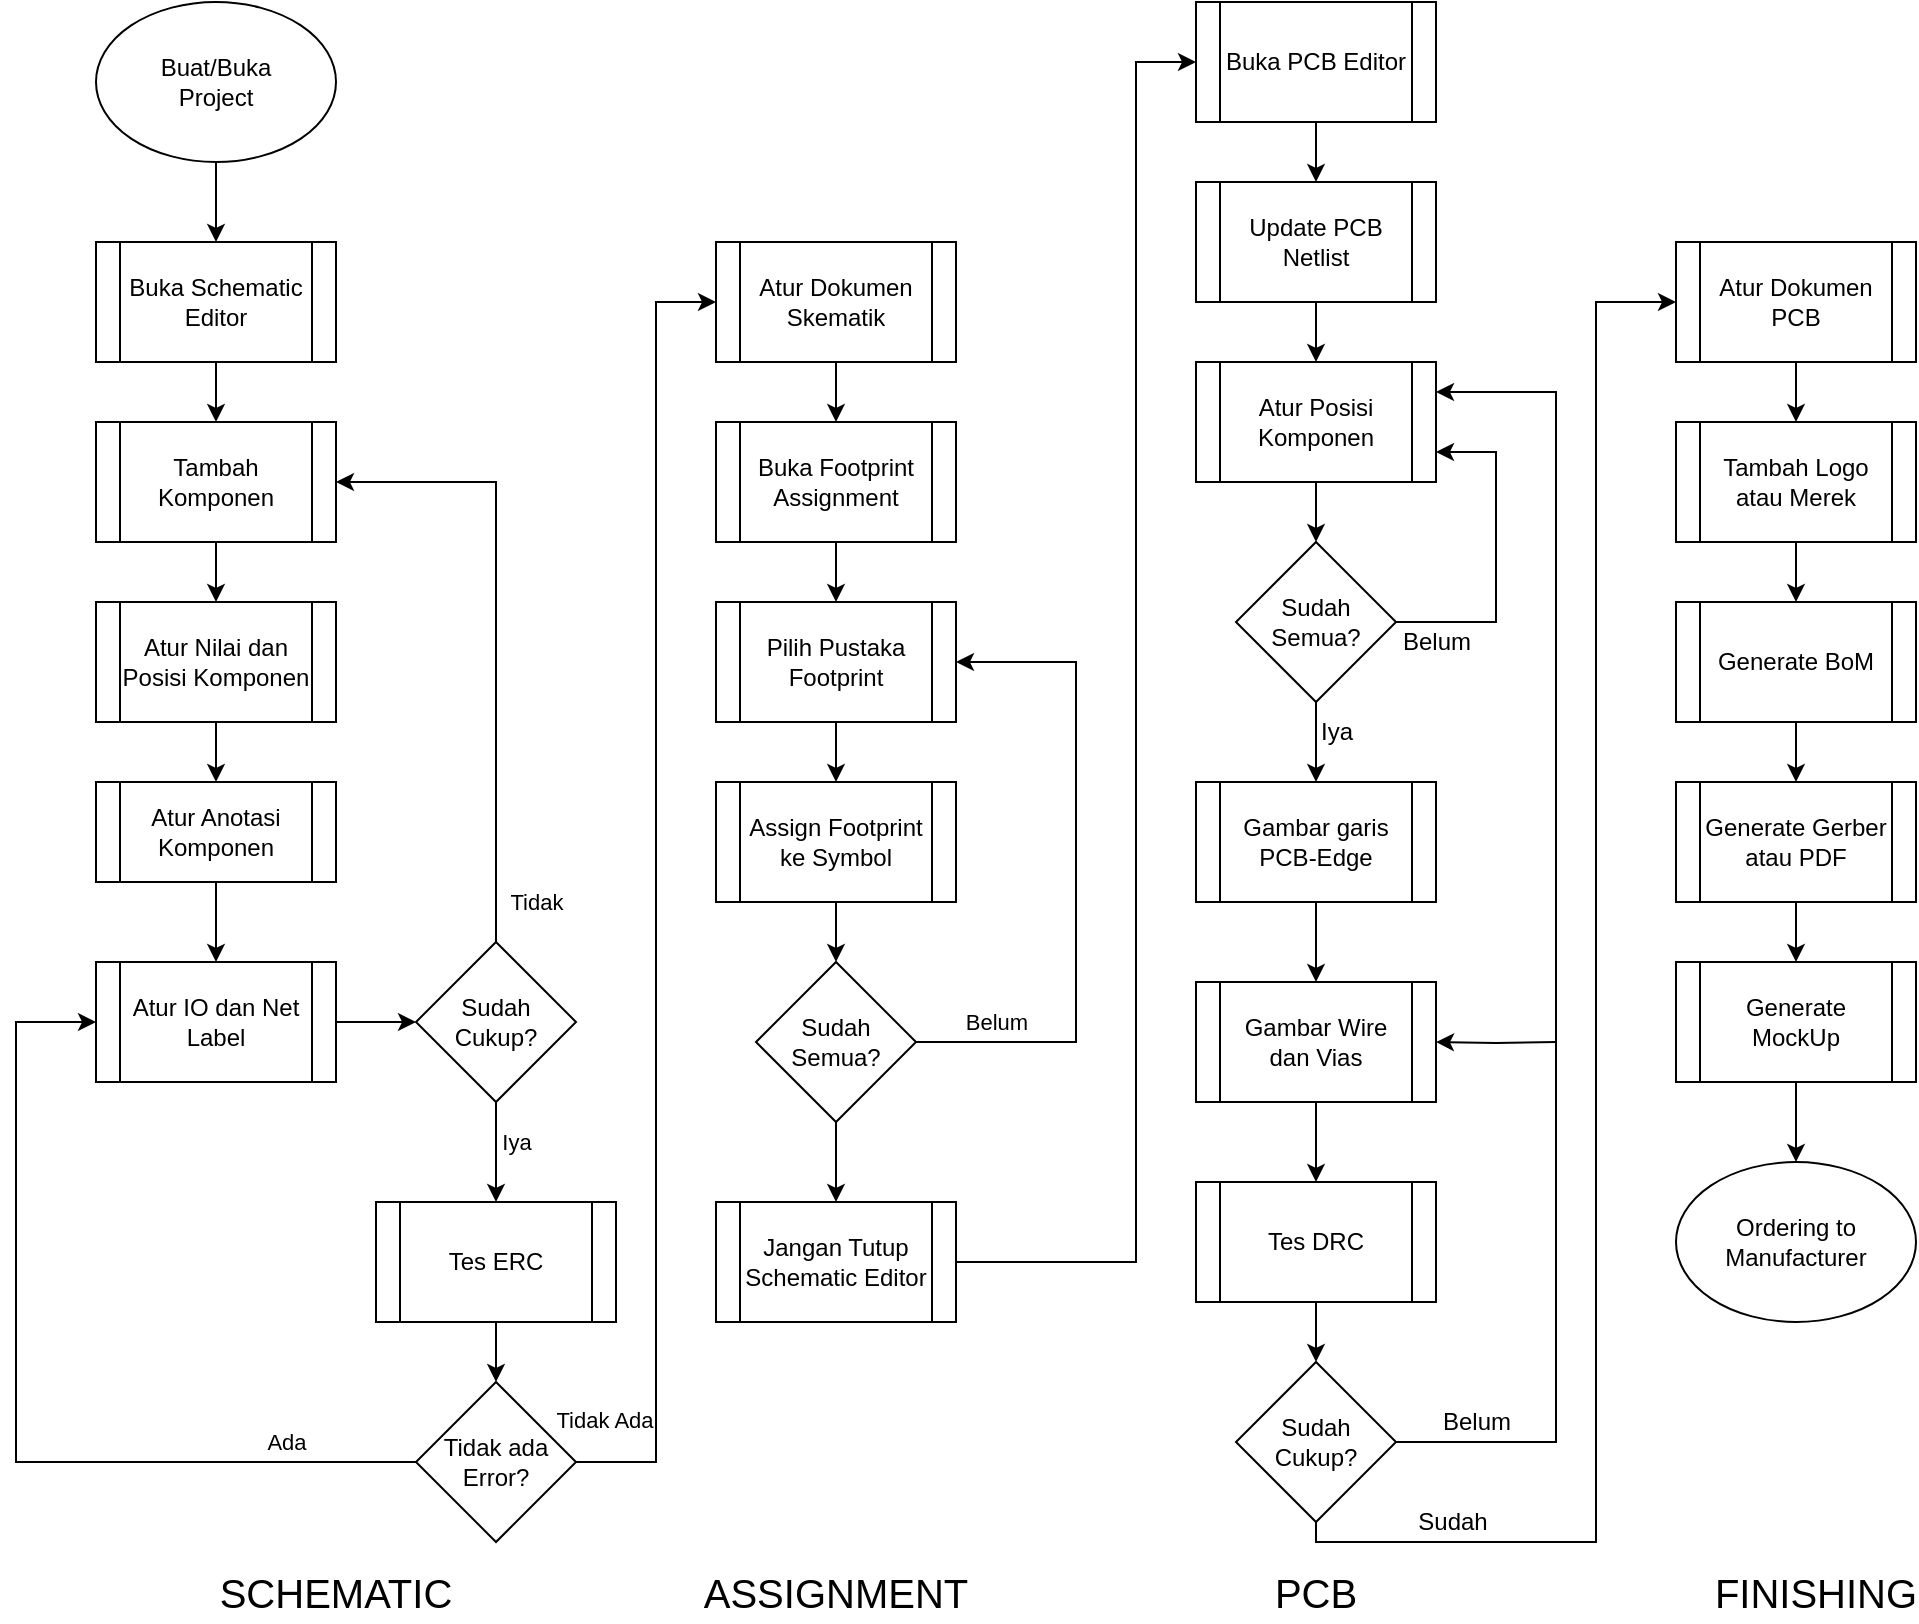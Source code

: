 <mxfile version="20.3.0" type="device"><diagram name="KiCAD" id="edf60f1a-56cd-e834-aa8a-f176f3a09ee4"><mxGraphModel dx="1240" dy="813" grid="1" gridSize="10" guides="1" tooltips="1" connect="1" arrows="1" fold="1" page="1" pageScale="1" pageWidth="1100" pageHeight="850" background="none" math="0" shadow="0"><root><mxCell id="0"/><mxCell id="1" parent="0"/><mxCell id="7Su2BVaO016gYdOKapcm-6" value="" style="edgeStyle=orthogonalEdgeStyle;rounded=0;orthogonalLoop=1;jettySize=auto;html=1;" parent="1" source="qFz42igRM5uEgGHvdYWi-1" target="7Su2BVaO016gYdOKapcm-5" edge="1"><mxGeometry relative="1" as="geometry"/></mxCell><mxCell id="qFz42igRM5uEgGHvdYWi-1" value="Buat/Buka&lt;br&gt;Project" style="ellipse;whiteSpace=wrap;html=1;" parent="1" vertex="1"><mxGeometry x="70" y="20" width="120" height="80" as="geometry"/></mxCell><mxCell id="7Su2BVaO016gYdOKapcm-10" value="" style="edgeStyle=orthogonalEdgeStyle;rounded=0;orthogonalLoop=1;jettySize=auto;html=1;" parent="1" source="7Su2BVaO016gYdOKapcm-5" target="7Su2BVaO016gYdOKapcm-7" edge="1"><mxGeometry relative="1" as="geometry"/></mxCell><mxCell id="7Su2BVaO016gYdOKapcm-5" value="Buka Schematic Editor" style="shape=process;whiteSpace=wrap;html=1;backgroundOutline=1;" parent="1" vertex="1"><mxGeometry x="70" y="140" width="120" height="60" as="geometry"/></mxCell><mxCell id="7Su2BVaO016gYdOKapcm-11" value="" style="edgeStyle=orthogonalEdgeStyle;rounded=0;orthogonalLoop=1;jettySize=auto;html=1;" parent="1" source="7Su2BVaO016gYdOKapcm-7" target="7Su2BVaO016gYdOKapcm-8" edge="1"><mxGeometry relative="1" as="geometry"/></mxCell><mxCell id="7Su2BVaO016gYdOKapcm-7" value="Tambah Komponen" style="shape=process;whiteSpace=wrap;html=1;backgroundOutline=1;" parent="1" vertex="1"><mxGeometry x="70" y="230" width="120" height="60" as="geometry"/></mxCell><mxCell id="7Su2BVaO016gYdOKapcm-12" value="" style="edgeStyle=orthogonalEdgeStyle;rounded=0;orthogonalLoop=1;jettySize=auto;html=1;" parent="1" source="7Su2BVaO016gYdOKapcm-8" target="7Su2BVaO016gYdOKapcm-9" edge="1"><mxGeometry relative="1" as="geometry"/></mxCell><mxCell id="7Su2BVaO016gYdOKapcm-8" value="Atur Nilai dan Posisi Komponen" style="shape=process;whiteSpace=wrap;html=1;backgroundOutline=1;" parent="1" vertex="1"><mxGeometry x="70" y="320" width="120" height="60" as="geometry"/></mxCell><mxCell id="7Su2BVaO016gYdOKapcm-14" value="" style="edgeStyle=orthogonalEdgeStyle;rounded=0;orthogonalLoop=1;jettySize=auto;html=1;" parent="1" source="7Su2BVaO016gYdOKapcm-9" target="7Su2BVaO016gYdOKapcm-13" edge="1"><mxGeometry relative="1" as="geometry"/></mxCell><mxCell id="7Su2BVaO016gYdOKapcm-9" value="Atur Anotasi Komponen" style="shape=process;whiteSpace=wrap;html=1;backgroundOutline=1;" parent="1" vertex="1"><mxGeometry x="70" y="410" width="120" height="50" as="geometry"/></mxCell><mxCell id="7Su2BVaO016gYdOKapcm-16" value="" style="edgeStyle=orthogonalEdgeStyle;rounded=0;orthogonalLoop=1;jettySize=auto;html=1;" parent="1" source="7Su2BVaO016gYdOKapcm-13" target="7Su2BVaO016gYdOKapcm-15" edge="1"><mxGeometry relative="1" as="geometry"/></mxCell><mxCell id="7Su2BVaO016gYdOKapcm-13" value="Atur IO dan Net Label" style="shape=process;whiteSpace=wrap;html=1;backgroundOutline=1;" parent="1" vertex="1"><mxGeometry x="70" y="500" width="120" height="60" as="geometry"/></mxCell><mxCell id="7Su2BVaO016gYdOKapcm-19" style="edgeStyle=orthogonalEdgeStyle;rounded=0;orthogonalLoop=1;jettySize=auto;html=1;entryX=1;entryY=0.5;entryDx=0;entryDy=0;" parent="1" source="7Su2BVaO016gYdOKapcm-15" target="7Su2BVaO016gYdOKapcm-7" edge="1"><mxGeometry relative="1" as="geometry"><Array as="points"><mxPoint x="270" y="260"/></Array></mxGeometry></mxCell><mxCell id="7Su2BVaO016gYdOKapcm-20" value="Tidak" style="edgeLabel;html=1;align=center;verticalAlign=middle;resizable=0;points=[];" parent="7Su2BVaO016gYdOKapcm-19" vertex="1" connectable="0"><mxGeometry x="-0.535" y="-5" relative="1" as="geometry"><mxPoint x="15" y="52" as="offset"/></mxGeometry></mxCell><mxCell id="7Su2BVaO016gYdOKapcm-29" value="Iya" style="edgeStyle=orthogonalEdgeStyle;rounded=0;orthogonalLoop=1;jettySize=auto;html=1;" parent="1" source="7Su2BVaO016gYdOKapcm-15" target="7Su2BVaO016gYdOKapcm-28" edge="1"><mxGeometry x="-0.2" y="10" relative="1" as="geometry"><mxPoint as="offset"/></mxGeometry></mxCell><mxCell id="7Su2BVaO016gYdOKapcm-15" value="Sudah Cukup?" style="rhombus;whiteSpace=wrap;html=1;" parent="1" vertex="1"><mxGeometry x="230" y="490" width="80" height="80" as="geometry"/></mxCell><mxCell id="7Su2BVaO016gYdOKapcm-24" value="" style="edgeStyle=orthogonalEdgeStyle;rounded=0;orthogonalLoop=1;jettySize=auto;html=1;" parent="1" source="7Su2BVaO016gYdOKapcm-21" target="7Su2BVaO016gYdOKapcm-23" edge="1"><mxGeometry relative="1" as="geometry"/></mxCell><mxCell id="7Su2BVaO016gYdOKapcm-21" value="Atur Dokumen Skematik" style="shape=process;whiteSpace=wrap;html=1;backgroundOutline=1;" parent="1" vertex="1"><mxGeometry x="380" y="140" width="120" height="60" as="geometry"/></mxCell><mxCell id="7Su2BVaO016gYdOKapcm-43" value="" style="edgeStyle=orthogonalEdgeStyle;rounded=0;orthogonalLoop=1;jettySize=auto;html=1;" parent="1" source="7Su2BVaO016gYdOKapcm-23" target="7Su2BVaO016gYdOKapcm-26" edge="1"><mxGeometry relative="1" as="geometry"/></mxCell><mxCell id="7Su2BVaO016gYdOKapcm-23" value="Buka Footprint Assignment" style="shape=process;whiteSpace=wrap;html=1;backgroundOutline=1;" parent="1" vertex="1"><mxGeometry x="380" y="230" width="120" height="60" as="geometry"/></mxCell><mxCell id="7Su2BVaO016gYdOKapcm-45" value="" style="edgeStyle=orthogonalEdgeStyle;rounded=0;orthogonalLoop=1;jettySize=auto;html=1;" parent="1" source="7Su2BVaO016gYdOKapcm-26" target="7Su2BVaO016gYdOKapcm-44" edge="1"><mxGeometry relative="1" as="geometry"/></mxCell><mxCell id="7Su2BVaO016gYdOKapcm-26" value="Pilih Pustaka Footprint" style="shape=process;whiteSpace=wrap;html=1;backgroundOutline=1;" parent="1" vertex="1"><mxGeometry x="380" y="320" width="120" height="60" as="geometry"/></mxCell><mxCell id="7Su2BVaO016gYdOKapcm-31" value="" style="edgeStyle=orthogonalEdgeStyle;rounded=0;orthogonalLoop=1;jettySize=auto;html=1;" parent="1" source="7Su2BVaO016gYdOKapcm-28" target="7Su2BVaO016gYdOKapcm-30" edge="1"><mxGeometry relative="1" as="geometry"/></mxCell><mxCell id="7Su2BVaO016gYdOKapcm-28" value="Tes ERC" style="shape=process;whiteSpace=wrap;html=1;backgroundOutline=1;" parent="1" vertex="1"><mxGeometry x="210" y="620" width="120" height="60" as="geometry"/></mxCell><mxCell id="7Su2BVaO016gYdOKapcm-34" style="edgeStyle=orthogonalEdgeStyle;rounded=0;orthogonalLoop=1;jettySize=auto;html=1;entryX=0;entryY=0.5;entryDx=0;entryDy=0;" parent="1" source="7Su2BVaO016gYdOKapcm-30" target="7Su2BVaO016gYdOKapcm-13" edge="1"><mxGeometry relative="1" as="geometry"><Array as="points"><mxPoint x="30" y="750"/><mxPoint x="30" y="530"/></Array></mxGeometry></mxCell><mxCell id="7Su2BVaO016gYdOKapcm-35" value="Ada" style="edgeLabel;html=1;align=center;verticalAlign=middle;resizable=0;points=[];" parent="7Su2BVaO016gYdOKapcm-34" vertex="1" connectable="0"><mxGeometry x="-0.716" y="-3" relative="1" as="geometry"><mxPoint y="-7" as="offset"/></mxGeometry></mxCell><mxCell id="7Su2BVaO016gYdOKapcm-38" style="edgeStyle=orthogonalEdgeStyle;rounded=0;orthogonalLoop=1;jettySize=auto;html=1;entryX=0;entryY=0.5;entryDx=0;entryDy=0;" parent="1" source="7Su2BVaO016gYdOKapcm-30" target="7Su2BVaO016gYdOKapcm-21" edge="1"><mxGeometry relative="1" as="geometry"><Array as="points"><mxPoint x="350" y="750"/><mxPoint x="350" y="170"/></Array></mxGeometry></mxCell><mxCell id="7Su2BVaO016gYdOKapcm-39" value="Tidak Ada" style="edgeLabel;html=1;align=center;verticalAlign=middle;resizable=0;points=[];" parent="7Su2BVaO016gYdOKapcm-38" vertex="1" connectable="0"><mxGeometry x="-0.839" y="1" relative="1" as="geometry"><mxPoint x="-25" y="-9" as="offset"/></mxGeometry></mxCell><mxCell id="7Su2BVaO016gYdOKapcm-30" value="Tidak ada Error?" style="rhombus;whiteSpace=wrap;html=1;" parent="1" vertex="1"><mxGeometry x="230" y="710" width="80" height="80" as="geometry"/></mxCell><mxCell id="7Su2BVaO016gYdOKapcm-47" value="" style="edgeStyle=orthogonalEdgeStyle;rounded=0;orthogonalLoop=1;jettySize=auto;html=1;" parent="1" source="7Su2BVaO016gYdOKapcm-44" target="7Su2BVaO016gYdOKapcm-46" edge="1"><mxGeometry relative="1" as="geometry"/></mxCell><mxCell id="7Su2BVaO016gYdOKapcm-44" value="Assign Footprint ke Symbol" style="shape=process;whiteSpace=wrap;html=1;backgroundOutline=1;" parent="1" vertex="1"><mxGeometry x="380" y="410" width="120" height="60" as="geometry"/></mxCell><mxCell id="7Su2BVaO016gYdOKapcm-48" style="edgeStyle=orthogonalEdgeStyle;rounded=0;orthogonalLoop=1;jettySize=auto;html=1;entryX=1;entryY=0.5;entryDx=0;entryDy=0;" parent="1" source="7Su2BVaO016gYdOKapcm-46" target="7Su2BVaO016gYdOKapcm-26" edge="1"><mxGeometry relative="1" as="geometry"><Array as="points"><mxPoint x="560" y="540"/><mxPoint x="560" y="350"/></Array></mxGeometry></mxCell><mxCell id="7Su2BVaO016gYdOKapcm-49" value="Belum" style="edgeLabel;html=1;align=center;verticalAlign=middle;resizable=0;points=[];" parent="7Su2BVaO016gYdOKapcm-48" vertex="1" connectable="0"><mxGeometry x="-0.629" y="1" relative="1" as="geometry"><mxPoint x="-21" y="-9" as="offset"/></mxGeometry></mxCell><mxCell id="7Su2BVaO016gYdOKapcm-53" value="" style="edgeStyle=orthogonalEdgeStyle;rounded=0;orthogonalLoop=1;jettySize=auto;html=1;" parent="1" source="7Su2BVaO016gYdOKapcm-46" target="7Su2BVaO016gYdOKapcm-52" edge="1"><mxGeometry relative="1" as="geometry"/></mxCell><mxCell id="7Su2BVaO016gYdOKapcm-46" value="Sudah Semua?" style="rhombus;whiteSpace=wrap;html=1;" parent="1" vertex="1"><mxGeometry x="400" y="500" width="80" height="80" as="geometry"/></mxCell><mxCell id="7Su2BVaO016gYdOKapcm-55" style="edgeStyle=orthogonalEdgeStyle;rounded=0;orthogonalLoop=1;jettySize=auto;html=1;entryX=0;entryY=0.5;entryDx=0;entryDy=0;" parent="1" source="7Su2BVaO016gYdOKapcm-52" target="7Su2BVaO016gYdOKapcm-54" edge="1"><mxGeometry relative="1" as="geometry"><Array as="points"><mxPoint x="590" y="650"/><mxPoint x="590" y="50"/></Array></mxGeometry></mxCell><mxCell id="7Su2BVaO016gYdOKapcm-52" value="Jangan Tutup Schematic Editor" style="shape=process;whiteSpace=wrap;html=1;backgroundOutline=1;" parent="1" vertex="1"><mxGeometry x="380" y="620" width="120" height="60" as="geometry"/></mxCell><mxCell id="7Su2BVaO016gYdOKapcm-61" value="" style="edgeStyle=orthogonalEdgeStyle;rounded=0;orthogonalLoop=1;jettySize=auto;html=1;fontSize=12;" parent="1" source="7Su2BVaO016gYdOKapcm-54" target="7Su2BVaO016gYdOKapcm-60" edge="1"><mxGeometry relative="1" as="geometry"/></mxCell><mxCell id="7Su2BVaO016gYdOKapcm-54" value="Buka PCB Editor" style="shape=process;whiteSpace=wrap;html=1;backgroundOutline=1;" parent="1" vertex="1"><mxGeometry x="620" y="20" width="120" height="60" as="geometry"/></mxCell><mxCell id="7Su2BVaO016gYdOKapcm-56" value="&lt;font style=&quot;font-size: 20px;&quot;&gt;SCHEMATIC&lt;/font&gt;" style="text;html=1;strokeColor=none;fillColor=none;align=center;verticalAlign=middle;whiteSpace=wrap;rounded=0;" parent="1" vertex="1"><mxGeometry x="160" y="800" width="60" height="30" as="geometry"/></mxCell><mxCell id="7Su2BVaO016gYdOKapcm-57" value="&lt;span style=&quot;font-size: 20px;&quot;&gt;ASSIGNMENT&lt;/span&gt;" style="text;html=1;strokeColor=none;fillColor=none;align=center;verticalAlign=middle;whiteSpace=wrap;rounded=0;" parent="1" vertex="1"><mxGeometry x="410" y="800" width="60" height="30" as="geometry"/></mxCell><mxCell id="7Su2BVaO016gYdOKapcm-58" value="&lt;span style=&quot;font-size: 20px;&quot;&gt;PCB&lt;/span&gt;" style="text;html=1;strokeColor=none;fillColor=none;align=center;verticalAlign=middle;whiteSpace=wrap;rounded=0;" parent="1" vertex="1"><mxGeometry x="640" y="800" width="80" height="30" as="geometry"/></mxCell><mxCell id="7Su2BVaO016gYdOKapcm-67" value="" style="edgeStyle=orthogonalEdgeStyle;rounded=0;orthogonalLoop=1;jettySize=auto;html=1;fontSize=12;" parent="1" source="7Su2BVaO016gYdOKapcm-60" target="7Su2BVaO016gYdOKapcm-62" edge="1"><mxGeometry relative="1" as="geometry"/></mxCell><mxCell id="7Su2BVaO016gYdOKapcm-60" value="Update PCB Netlist" style="shape=process;whiteSpace=wrap;html=1;backgroundOutline=1;" parent="1" vertex="1"><mxGeometry x="620" y="110" width="120" height="60" as="geometry"/></mxCell><mxCell id="7Su2BVaO016gYdOKapcm-66" value="" style="edgeStyle=orthogonalEdgeStyle;rounded=0;orthogonalLoop=1;jettySize=auto;html=1;fontSize=12;" parent="1" source="7Su2BVaO016gYdOKapcm-62" target="7Su2BVaO016gYdOKapcm-63" edge="1"><mxGeometry relative="1" as="geometry"/></mxCell><mxCell id="7Su2BVaO016gYdOKapcm-62" value="Atur Posisi Komponen" style="shape=process;whiteSpace=wrap;html=1;backgroundOutline=1;" parent="1" vertex="1"><mxGeometry x="620" y="200" width="120" height="60" as="geometry"/></mxCell><mxCell id="7Su2BVaO016gYdOKapcm-69" value="" style="edgeStyle=orthogonalEdgeStyle;rounded=0;orthogonalLoop=1;jettySize=auto;html=1;fontSize=12;" parent="1" source="7Su2BVaO016gYdOKapcm-63" target="7Su2BVaO016gYdOKapcm-68" edge="1"><mxGeometry relative="1" as="geometry"/></mxCell><mxCell id="7Su2BVaO016gYdOKapcm-70" value="Iya" style="edgeLabel;html=1;align=center;verticalAlign=middle;resizable=0;points=[];fontSize=12;" parent="7Su2BVaO016gYdOKapcm-69" vertex="1" connectable="0"><mxGeometry x="-0.262" relative="1" as="geometry"><mxPoint x="10" as="offset"/></mxGeometry></mxCell><mxCell id="7Su2BVaO016gYdOKapcm-81" style="edgeStyle=orthogonalEdgeStyle;rounded=0;orthogonalLoop=1;jettySize=auto;html=1;entryX=1;entryY=0.75;entryDx=0;entryDy=0;fontSize=12;" parent="1" source="7Su2BVaO016gYdOKapcm-63" target="7Su2BVaO016gYdOKapcm-62" edge="1"><mxGeometry relative="1" as="geometry"><Array as="points"><mxPoint x="770" y="330"/><mxPoint x="770" y="245"/></Array></mxGeometry></mxCell><mxCell id="7Su2BVaO016gYdOKapcm-82" value="Belum" style="edgeLabel;html=1;align=center;verticalAlign=middle;resizable=0;points=[];fontSize=12;" parent="7Su2BVaO016gYdOKapcm-81" vertex="1" connectable="0"><mxGeometry x="-0.547" relative="1" as="geometry"><mxPoint x="-18" y="10" as="offset"/></mxGeometry></mxCell><mxCell id="7Su2BVaO016gYdOKapcm-63" value="Sudah Semua?" style="rhombus;whiteSpace=wrap;html=1;" parent="1" vertex="1"><mxGeometry x="640" y="290" width="80" height="80" as="geometry"/></mxCell><mxCell id="7Su2BVaO016gYdOKapcm-72" value="" style="edgeStyle=orthogonalEdgeStyle;rounded=0;orthogonalLoop=1;jettySize=auto;html=1;fontSize=12;" parent="1" source="7Su2BVaO016gYdOKapcm-68" target="7Su2BVaO016gYdOKapcm-71" edge="1"><mxGeometry relative="1" as="geometry"/></mxCell><mxCell id="7Su2BVaO016gYdOKapcm-68" value="Gambar garis PCB-Edge" style="shape=process;whiteSpace=wrap;html=1;backgroundOutline=1;" parent="1" vertex="1"><mxGeometry x="620" y="410" width="120" height="60" as="geometry"/></mxCell><mxCell id="7Su2BVaO016gYdOKapcm-74" value="" style="edgeStyle=orthogonalEdgeStyle;rounded=0;orthogonalLoop=1;jettySize=auto;html=1;fontSize=12;" parent="1" source="7Su2BVaO016gYdOKapcm-71" target="7Su2BVaO016gYdOKapcm-73" edge="1"><mxGeometry relative="1" as="geometry"/></mxCell><mxCell id="7Su2BVaO016gYdOKapcm-84" style="edgeStyle=orthogonalEdgeStyle;rounded=0;orthogonalLoop=1;jettySize=auto;html=1;fontSize=12;" parent="1" target="7Su2BVaO016gYdOKapcm-71" edge="1"><mxGeometry relative="1" as="geometry"><mxPoint x="800.0" y="540" as="sourcePoint"/></mxGeometry></mxCell><mxCell id="7Su2BVaO016gYdOKapcm-71" value="Gambar Wire dan Vias" style="shape=process;whiteSpace=wrap;html=1;backgroundOutline=1;" parent="1" vertex="1"><mxGeometry x="620" y="510" width="120" height="60" as="geometry"/></mxCell><mxCell id="7Su2BVaO016gYdOKapcm-76" value="" style="edgeStyle=orthogonalEdgeStyle;rounded=0;orthogonalLoop=1;jettySize=auto;html=1;fontSize=12;" parent="1" source="7Su2BVaO016gYdOKapcm-73" target="7Su2BVaO016gYdOKapcm-75" edge="1"><mxGeometry relative="1" as="geometry"/></mxCell><mxCell id="7Su2BVaO016gYdOKapcm-73" value="Tes DRC" style="shape=process;whiteSpace=wrap;html=1;backgroundOutline=1;" parent="1" vertex="1"><mxGeometry x="620" y="610" width="120" height="60" as="geometry"/></mxCell><mxCell id="7Su2BVaO016gYdOKapcm-83" style="edgeStyle=orthogonalEdgeStyle;rounded=0;orthogonalLoop=1;jettySize=auto;html=1;fontSize=12;entryX=1;entryY=0.25;entryDx=0;entryDy=0;" parent="1" source="7Su2BVaO016gYdOKapcm-75" target="7Su2BVaO016gYdOKapcm-62" edge="1"><mxGeometry relative="1" as="geometry"><mxPoint x="810" y="360" as="targetPoint"/><Array as="points"><mxPoint x="800" y="740"/><mxPoint x="800" y="215"/></Array></mxGeometry></mxCell><mxCell id="7Su2BVaO016gYdOKapcm-85" value="Belum" style="edgeLabel;html=1;align=center;verticalAlign=middle;resizable=0;points=[];fontSize=12;" parent="7Su2BVaO016gYdOKapcm-83" vertex="1" connectable="0"><mxGeometry x="-0.825" y="2" relative="1" as="geometry"><mxPoint x="-18" y="-8" as="offset"/></mxGeometry></mxCell><mxCell id="7Su2BVaO016gYdOKapcm-88" style="edgeStyle=orthogonalEdgeStyle;rounded=0;orthogonalLoop=1;jettySize=auto;html=1;entryX=0;entryY=0.5;entryDx=0;entryDy=0;fontSize=12;" parent="1" source="7Su2BVaO016gYdOKapcm-75" target="7Su2BVaO016gYdOKapcm-86" edge="1"><mxGeometry relative="1" as="geometry"><Array as="points"><mxPoint x="680" y="790"/><mxPoint x="820" y="790"/><mxPoint x="820" y="170"/></Array></mxGeometry></mxCell><mxCell id="7Su2BVaO016gYdOKapcm-89" value="Sudah" style="edgeLabel;html=1;align=center;verticalAlign=middle;resizable=0;points=[];fontSize=12;" parent="7Su2BVaO016gYdOKapcm-88" vertex="1" connectable="0"><mxGeometry x="-0.775" y="1" relative="1" as="geometry"><mxPoint x="-13" y="-9" as="offset"/></mxGeometry></mxCell><mxCell id="7Su2BVaO016gYdOKapcm-75" value="Sudah Cukup?" style="rhombus;whiteSpace=wrap;html=1;" parent="1" vertex="1"><mxGeometry x="640" y="700" width="80" height="80" as="geometry"/></mxCell><mxCell id="7Su2BVaO016gYdOKapcm-91" value="" style="edgeStyle=orthogonalEdgeStyle;rounded=0;orthogonalLoop=1;jettySize=auto;html=1;fontSize=12;" parent="1" source="7Su2BVaO016gYdOKapcm-86" target="7Su2BVaO016gYdOKapcm-90" edge="1"><mxGeometry relative="1" as="geometry"/></mxCell><mxCell id="7Su2BVaO016gYdOKapcm-86" value="Atur Dokumen PCB" style="shape=process;whiteSpace=wrap;html=1;backgroundOutline=1;" parent="1" vertex="1"><mxGeometry x="860" y="140" width="120" height="60" as="geometry"/></mxCell><mxCell id="7Su2BVaO016gYdOKapcm-93" value="" style="edgeStyle=orthogonalEdgeStyle;rounded=0;orthogonalLoop=1;jettySize=auto;html=1;fontSize=12;" parent="1" source="7Su2BVaO016gYdOKapcm-90" target="7Su2BVaO016gYdOKapcm-92" edge="1"><mxGeometry relative="1" as="geometry"/></mxCell><mxCell id="7Su2BVaO016gYdOKapcm-90" value="Tambah Logo atau Merek" style="shape=process;whiteSpace=wrap;html=1;backgroundOutline=1;fontSize=12;" parent="1" vertex="1"><mxGeometry x="860" y="230" width="120" height="60" as="geometry"/></mxCell><mxCell id="7Su2BVaO016gYdOKapcm-95" value="" style="edgeStyle=orthogonalEdgeStyle;rounded=0;orthogonalLoop=1;jettySize=auto;html=1;fontSize=12;" parent="1" source="7Su2BVaO016gYdOKapcm-92" target="7Su2BVaO016gYdOKapcm-94" edge="1"><mxGeometry relative="1" as="geometry"/></mxCell><mxCell id="7Su2BVaO016gYdOKapcm-92" value="Generate BoM" style="shape=process;whiteSpace=wrap;html=1;backgroundOutline=1;fontSize=12;" parent="1" vertex="1"><mxGeometry x="860" y="320" width="120" height="60" as="geometry"/></mxCell><mxCell id="7Su2BVaO016gYdOKapcm-97" value="" style="edgeStyle=orthogonalEdgeStyle;rounded=0;orthogonalLoop=1;jettySize=auto;html=1;fontSize=12;" parent="1" source="7Su2BVaO016gYdOKapcm-94" target="7Su2BVaO016gYdOKapcm-96" edge="1"><mxGeometry relative="1" as="geometry"/></mxCell><mxCell id="7Su2BVaO016gYdOKapcm-94" value="Generate&amp;nbsp;Gerber atau PDF" style="shape=process;whiteSpace=wrap;html=1;backgroundOutline=1;fontSize=12;" parent="1" vertex="1"><mxGeometry x="860" y="410" width="120" height="60" as="geometry"/></mxCell><mxCell id="7Su2BVaO016gYdOKapcm-99" value="" style="edgeStyle=orthogonalEdgeStyle;rounded=0;orthogonalLoop=1;jettySize=auto;html=1;fontSize=12;" parent="1" source="7Su2BVaO016gYdOKapcm-96" target="7Su2BVaO016gYdOKapcm-98" edge="1"><mxGeometry relative="1" as="geometry"/></mxCell><mxCell id="7Su2BVaO016gYdOKapcm-96" value="Generate MockUp" style="shape=process;whiteSpace=wrap;html=1;backgroundOutline=1;fontSize=12;" parent="1" vertex="1"><mxGeometry x="860" y="500" width="120" height="60" as="geometry"/></mxCell><mxCell id="7Su2BVaO016gYdOKapcm-98" value="Ordering to Manufacturer" style="ellipse;whiteSpace=wrap;html=1;" parent="1" vertex="1"><mxGeometry x="860" y="600" width="120" height="80" as="geometry"/></mxCell><mxCell id="7Su2BVaO016gYdOKapcm-100" value="&lt;span style=&quot;font-size: 20px;&quot;&gt;FINISHING&lt;/span&gt;" style="text;html=1;strokeColor=none;fillColor=none;align=center;verticalAlign=middle;whiteSpace=wrap;rounded=0;" parent="1" vertex="1"><mxGeometry x="890" y="800" width="80" height="30" as="geometry"/></mxCell></root></mxGraphModel></diagram></mxfile>